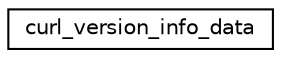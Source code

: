 digraph "Graphical Class Hierarchy"
{
 // LATEX_PDF_SIZE
  edge [fontname="Helvetica",fontsize="10",labelfontname="Helvetica",labelfontsize="10"];
  node [fontname="Helvetica",fontsize="10",shape=record];
  rankdir="LR";
  Node0 [label="curl_version_info_data",height=0.2,width=0.4,color="black", fillcolor="white", style="filled",URL="$structcurl__version__info__data.html",tooltip=" "];
}
